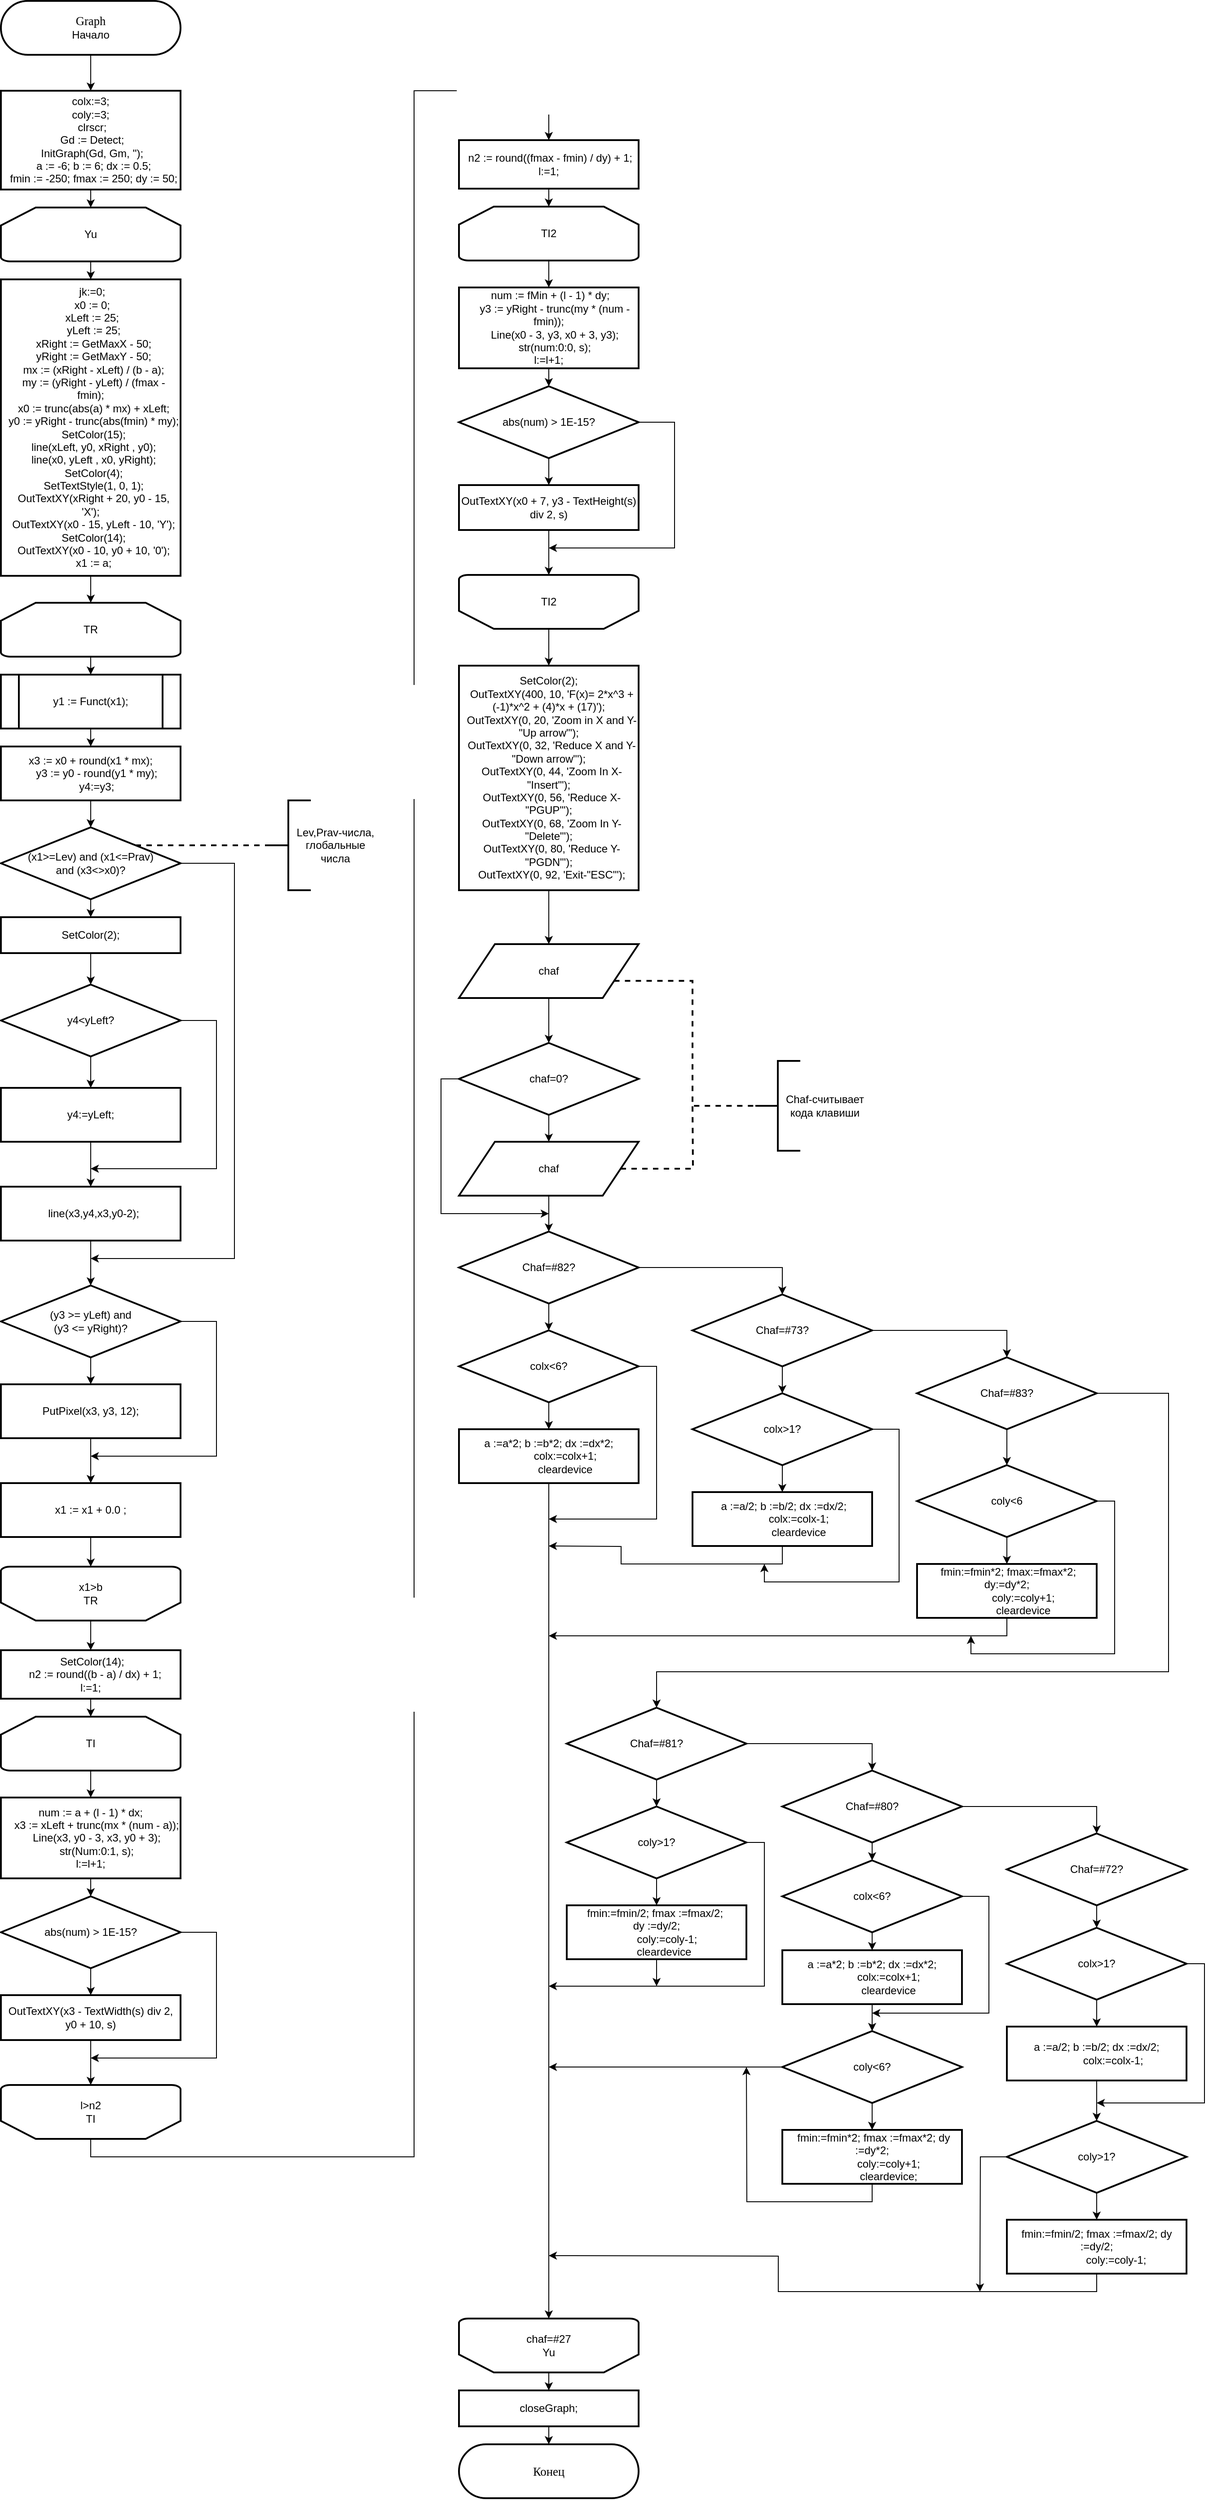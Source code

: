 <mxfile version="12.4.1" type="device" pages="1"><diagram id="EH9i8EdbCdSsz6OR3G8Q" name="Страница 1"><mxGraphModel dx="1422" dy="779" grid="1" gridSize="10" guides="1" tooltips="1" connect="1" arrows="1" fold="1" page="1" pageScale="1" pageWidth="827" pageHeight="1169" math="0" shadow="0"><root><mxCell id="0"/><mxCell id="1" parent="0"/><mxCell id="KAHC55UFrsvAFIjeRWlE-3" style="edgeStyle=orthogonalEdgeStyle;rounded=0;orthogonalLoop=1;jettySize=auto;html=1;exitX=0.5;exitY=1;exitDx=0;exitDy=0;" edge="1" parent="1" source="KAHC55UFrsvAFIjeRWlE-1" target="KAHC55UFrsvAFIjeRWlE-2"><mxGeometry relative="1" as="geometry"/></mxCell><mxCell id="KAHC55UFrsvAFIjeRWlE-1" value="&lt;span lang=&quot;EN-US&quot; style=&quot;font-size: 10pt ; line-height: 107% ; font-family: &amp;#34;times new roman&amp;#34; , serif&quot;&gt;Graph&lt;br&gt;&lt;/span&gt;Начало" style="rounded=1;whiteSpace=wrap;html=1;arcSize=50;strokeWidth=2;" vertex="1" parent="1"><mxGeometry x="300" y="10" width="200" height="60" as="geometry"/></mxCell><mxCell id="KAHC55UFrsvAFIjeRWlE-10" style="edgeStyle=orthogonalEdgeStyle;rounded=0;orthogonalLoop=1;jettySize=auto;html=1;exitX=0.5;exitY=1;exitDx=0;exitDy=0;entryX=0.5;entryY=0;entryDx=0;entryDy=0;entryPerimeter=0;" edge="1" parent="1" source="KAHC55UFrsvAFIjeRWlE-2" target="KAHC55UFrsvAFIjeRWlE-4"><mxGeometry relative="1" as="geometry"/></mxCell><mxCell id="KAHC55UFrsvAFIjeRWlE-2" value="&lt;div&gt;colx:=3;&lt;/div&gt;&lt;div&gt;coly:=3;&lt;/div&gt;&lt;div&gt;&amp;nbsp;clrscr;&lt;/div&gt;&lt;div&gt;&amp;nbsp;Gd := Detect;&lt;/div&gt;&lt;div&gt;&amp;nbsp;InitGraph(Gd, Gm, '');&lt;/div&gt;&lt;div&gt;&amp;nbsp; a := -6; b := 6; dx := 0.5;&lt;/div&gt;&lt;div&gt;&amp;nbsp; fmin := -250; fmax := 250; dy := 50;&lt;/div&gt;" style="rounded=0;whiteSpace=wrap;html=1;strokeWidth=2;" vertex="1" parent="1"><mxGeometry x="300" y="110" width="200" height="110" as="geometry"/></mxCell><mxCell id="KAHC55UFrsvAFIjeRWlE-12" style="edgeStyle=orthogonalEdgeStyle;rounded=0;orthogonalLoop=1;jettySize=auto;html=1;exitX=0.5;exitY=1;exitDx=0;exitDy=0;exitPerimeter=0;entryX=0.5;entryY=0;entryDx=0;entryDy=0;" edge="1" parent="1" source="KAHC55UFrsvAFIjeRWlE-4" target="KAHC55UFrsvAFIjeRWlE-11"><mxGeometry relative="1" as="geometry"/></mxCell><mxCell id="KAHC55UFrsvAFIjeRWlE-4" value="Yu" style="strokeWidth=2;html=1;shape=mxgraph.flowchart.loop_limit;whiteSpace=wrap;" vertex="1" parent="1"><mxGeometry x="300" y="240" width="200" height="60" as="geometry"/></mxCell><mxCell id="KAHC55UFrsvAFIjeRWlE-14" style="edgeStyle=orthogonalEdgeStyle;rounded=0;orthogonalLoop=1;jettySize=auto;html=1;exitX=0.5;exitY=1;exitDx=0;exitDy=0;" edge="1" parent="1" source="KAHC55UFrsvAFIjeRWlE-11" target="KAHC55UFrsvAFIjeRWlE-13"><mxGeometry relative="1" as="geometry"/></mxCell><mxCell id="KAHC55UFrsvAFIjeRWlE-11" value="&lt;div&gt;&amp;nbsp;jk:=0;&lt;/div&gt;&lt;div&gt;&amp;nbsp;x0 := 0;&lt;/div&gt;&lt;div&gt;&amp;nbsp;xLeft := 25;&lt;/div&gt;&lt;div&gt;&amp;nbsp; yLeft := 25;&lt;/div&gt;&lt;div&gt;&amp;nbsp; xRight := GetMaxX - 50;&lt;/div&gt;&lt;div&gt;&amp;nbsp; yRight := GetMaxY - 50;&lt;/div&gt;&lt;div&gt;&amp;nbsp; mx := (xRight - xLeft) / (b - a);&lt;/div&gt;&lt;div&gt;&amp;nbsp; my := (yRight - yLeft) / (fmax - fmin);&lt;/div&gt;&lt;div&gt;&amp;nbsp; x0 := trunc(abs(a) * mx) + xLeft;&lt;/div&gt;&lt;div&gt;&amp;nbsp; y0 := yRight - trunc(abs(fmin) * my);&lt;/div&gt;&lt;div&gt;&amp;nbsp; SetColor(15);&lt;/div&gt;&lt;div&gt;&amp;nbsp; line(xLeft, y0, xRight , y0);&lt;/div&gt;&lt;div&gt;&amp;nbsp; line(x0, yLeft , x0, yRight);&lt;/div&gt;&lt;div&gt;&amp;nbsp; SetColor(4);&lt;/div&gt;&lt;div&gt;&amp;nbsp; SetTextStyle(1, 0, 1);&lt;/div&gt;&lt;div&gt;&amp;nbsp; OutTextXY(xRight + 20, y0 - 15, 'X');&lt;/div&gt;&lt;div&gt;&amp;nbsp; OutTextXY(x0 - 15, yLeft - 10, 'Y');&lt;/div&gt;&lt;div&gt;&amp;nbsp; SetColor(14);&lt;/div&gt;&lt;div&gt;&amp;nbsp; OutTextXY(x0 - 10, y0 + 10, '0');&lt;/div&gt;&lt;div&gt;&amp;nbsp; x1 := a;&lt;/div&gt;" style="rounded=0;whiteSpace=wrap;html=1;strokeWidth=2;" vertex="1" parent="1"><mxGeometry x="300" y="320" width="200" height="330" as="geometry"/></mxCell><mxCell id="KAHC55UFrsvAFIjeRWlE-16" style="edgeStyle=orthogonalEdgeStyle;rounded=0;orthogonalLoop=1;jettySize=auto;html=1;exitX=0.5;exitY=1;exitDx=0;exitDy=0;exitPerimeter=0;entryX=0.5;entryY=0;entryDx=0;entryDy=0;" edge="1" parent="1" source="KAHC55UFrsvAFIjeRWlE-13" target="KAHC55UFrsvAFIjeRWlE-15"><mxGeometry relative="1" as="geometry"/></mxCell><mxCell id="KAHC55UFrsvAFIjeRWlE-13" value="TR" style="strokeWidth=2;html=1;shape=mxgraph.flowchart.loop_limit;whiteSpace=wrap;" vertex="1" parent="1"><mxGeometry x="300" y="680" width="200" height="60" as="geometry"/></mxCell><mxCell id="KAHC55UFrsvAFIjeRWlE-18" style="edgeStyle=orthogonalEdgeStyle;rounded=0;orthogonalLoop=1;jettySize=auto;html=1;exitX=0.5;exitY=1;exitDx=0;exitDy=0;entryX=0.5;entryY=0;entryDx=0;entryDy=0;" edge="1" parent="1" source="KAHC55UFrsvAFIjeRWlE-15" target="KAHC55UFrsvAFIjeRWlE-17"><mxGeometry relative="1" as="geometry"/></mxCell><mxCell id="KAHC55UFrsvAFIjeRWlE-15" value="y1 := Funct(x1);" style="shape=process;whiteSpace=wrap;html=1;backgroundOutline=1;strokeWidth=2;" vertex="1" parent="1"><mxGeometry x="300" y="760" width="200" height="60" as="geometry"/></mxCell><mxCell id="KAHC55UFrsvAFIjeRWlE-38" style="edgeStyle=orthogonalEdgeStyle;rounded=0;orthogonalLoop=1;jettySize=auto;html=1;exitX=0.5;exitY=1;exitDx=0;exitDy=0;" edge="1" parent="1" source="KAHC55UFrsvAFIjeRWlE-17" target="KAHC55UFrsvAFIjeRWlE-20"><mxGeometry relative="1" as="geometry"/></mxCell><mxCell id="KAHC55UFrsvAFIjeRWlE-17" value="&lt;div&gt;x3 := x0 + round(x1 * mx);&lt;/div&gt;&lt;div&gt;&amp;nbsp; &amp;nbsp; y3 := y0 - round(y1 * my);&lt;/div&gt;&lt;div&gt;&amp;nbsp; &amp;nbsp; y4:=y3;&lt;/div&gt;" style="rounded=0;whiteSpace=wrap;html=1;strokeWidth=2;" vertex="1" parent="1"><mxGeometry x="300" y="840" width="200" height="60" as="geometry"/></mxCell><mxCell id="KAHC55UFrsvAFIjeRWlE-32" style="edgeStyle=orthogonalEdgeStyle;rounded=0;orthogonalLoop=1;jettySize=auto;html=1;exitX=0.5;exitY=1;exitDx=0;exitDy=0;" edge="1" parent="1" source="KAHC55UFrsvAFIjeRWlE-20" target="KAHC55UFrsvAFIjeRWlE-30"><mxGeometry relative="1" as="geometry"/></mxCell><mxCell id="KAHC55UFrsvAFIjeRWlE-45" style="edgeStyle=orthogonalEdgeStyle;rounded=0;orthogonalLoop=1;jettySize=auto;html=1;exitX=1;exitY=0.5;exitDx=0;exitDy=0;" edge="1" parent="1" source="KAHC55UFrsvAFIjeRWlE-20"><mxGeometry relative="1" as="geometry"><mxPoint x="400" y="1410" as="targetPoint"/><Array as="points"><mxPoint x="560" y="970"/><mxPoint x="560" y="1410"/></Array></mxGeometry></mxCell><mxCell id="KAHC55UFrsvAFIjeRWlE-60" style="edgeStyle=orthogonalEdgeStyle;rounded=0;orthogonalLoop=1;jettySize=auto;html=1;exitX=1;exitY=0;exitDx=0;exitDy=0;entryX=0;entryY=0.5;entryDx=0;entryDy=0;entryPerimeter=0;dashed=1;strokeWidth=2;endArrow=none;endFill=0;" edge="1" parent="1" source="KAHC55UFrsvAFIjeRWlE-20" target="KAHC55UFrsvAFIjeRWlE-59"><mxGeometry relative="1" as="geometry"/></mxCell><mxCell id="KAHC55UFrsvAFIjeRWlE-20" value="(x1&amp;gt;=Lev) and (x1&amp;lt;=Prav) &lt;br&gt;and (x3&amp;lt;&amp;gt;x0)?" style="rhombus;whiteSpace=wrap;html=1;strokeWidth=2;" vertex="1" parent="1"><mxGeometry x="300" y="930" width="200" height="80" as="geometry"/></mxCell><mxCell id="KAHC55UFrsvAFIjeRWlE-34" style="edgeStyle=orthogonalEdgeStyle;rounded=0;orthogonalLoop=1;jettySize=auto;html=1;exitX=0.5;exitY=1;exitDx=0;exitDy=0;entryX=0.5;entryY=0;entryDx=0;entryDy=0;" edge="1" parent="1" source="KAHC55UFrsvAFIjeRWlE-21" target="KAHC55UFrsvAFIjeRWlE-31"><mxGeometry relative="1" as="geometry"/></mxCell><mxCell id="KAHC55UFrsvAFIjeRWlE-37" style="edgeStyle=orthogonalEdgeStyle;rounded=0;orthogonalLoop=1;jettySize=auto;html=1;exitX=1;exitY=0.5;exitDx=0;exitDy=0;" edge="1" parent="1" source="KAHC55UFrsvAFIjeRWlE-21"><mxGeometry relative="1" as="geometry"><mxPoint x="400" y="1310" as="targetPoint"/><Array as="points"><mxPoint x="540" y="1145"/><mxPoint x="540" y="1310"/></Array></mxGeometry></mxCell><mxCell id="KAHC55UFrsvAFIjeRWlE-21" value="y4&amp;lt;yLeft?" style="rhombus;whiteSpace=wrap;html=1;strokeWidth=2;" vertex="1" parent="1"><mxGeometry x="300" y="1105" width="200" height="80" as="geometry"/></mxCell><mxCell id="KAHC55UFrsvAFIjeRWlE-65" style="edgeStyle=orthogonalEdgeStyle;rounded=0;orthogonalLoop=1;jettySize=auto;html=1;exitX=0.5;exitY=1;exitDx=0;exitDy=0;entryX=0.5;entryY=0;entryDx=0;entryDy=0;endArrow=classic;endFill=1;strokeWidth=1;" edge="1" parent="1" source="KAHC55UFrsvAFIjeRWlE-22" target="KAHC55UFrsvAFIjeRWlE-64"><mxGeometry relative="1" as="geometry"/></mxCell><mxCell id="KAHC55UFrsvAFIjeRWlE-67" style="edgeStyle=orthogonalEdgeStyle;rounded=0;orthogonalLoop=1;jettySize=auto;html=1;exitX=1;exitY=0.5;exitDx=0;exitDy=0;endArrow=classic;endFill=1;strokeWidth=1;" edge="1" parent="1" source="KAHC55UFrsvAFIjeRWlE-22"><mxGeometry relative="1" as="geometry"><mxPoint x="400" y="2300" as="targetPoint"/><Array as="points"><mxPoint x="540" y="2160"/><mxPoint x="540" y="2300"/><mxPoint x="400" y="2300"/></Array></mxGeometry></mxCell><mxCell id="KAHC55UFrsvAFIjeRWlE-22" value="abs(num) &amp;gt; 1E-15?" style="rhombus;whiteSpace=wrap;html=1;strokeWidth=2;" vertex="1" parent="1"><mxGeometry x="300" y="2120" width="200" height="80" as="geometry"/></mxCell><mxCell id="KAHC55UFrsvAFIjeRWlE-87" style="edgeStyle=orthogonalEdgeStyle;rounded=0;orthogonalLoop=1;jettySize=auto;html=1;exitX=0.5;exitY=1;exitDx=0;exitDy=0;entryX=0.5;entryY=0;entryDx=0;entryDy=0;endArrow=classic;endFill=1;strokeWidth=1;" edge="1" parent="1" source="KAHC55UFrsvAFIjeRWlE-23" target="KAHC55UFrsvAFIjeRWlE-86"><mxGeometry relative="1" as="geometry"/></mxCell><mxCell id="KAHC55UFrsvAFIjeRWlE-97" style="edgeStyle=orthogonalEdgeStyle;rounded=0;orthogonalLoop=1;jettySize=auto;html=1;exitX=0;exitY=0.5;exitDx=0;exitDy=0;endArrow=classic;endFill=1;strokeWidth=1;" edge="1" parent="1" source="KAHC55UFrsvAFIjeRWlE-23"><mxGeometry relative="1" as="geometry"><mxPoint x="910" y="1360" as="targetPoint"/><Array as="points"><mxPoint x="790" y="1210"/><mxPoint x="790" y="1360"/></Array></mxGeometry></mxCell><mxCell id="KAHC55UFrsvAFIjeRWlE-23" value="chaf=0?" style="rhombus;whiteSpace=wrap;html=1;strokeWidth=2;" vertex="1" parent="1"><mxGeometry x="810" y="1170" width="200" height="80" as="geometry"/></mxCell><mxCell id="KAHC55UFrsvAFIjeRWlE-35" style="edgeStyle=orthogonalEdgeStyle;rounded=0;orthogonalLoop=1;jettySize=auto;html=1;exitX=0.5;exitY=1;exitDx=0;exitDy=0;entryX=0.5;entryY=0;entryDx=0;entryDy=0;" edge="1" parent="1" source="KAHC55UFrsvAFIjeRWlE-30" target="KAHC55UFrsvAFIjeRWlE-21"><mxGeometry relative="1" as="geometry"/></mxCell><mxCell id="KAHC55UFrsvAFIjeRWlE-30" value="SetColor(2);" style="rounded=0;whiteSpace=wrap;html=1;strokeWidth=2;" vertex="1" parent="1"><mxGeometry x="300" y="1030" width="200" height="40" as="geometry"/></mxCell><mxCell id="KAHC55UFrsvAFIjeRWlE-36" style="edgeStyle=orthogonalEdgeStyle;rounded=0;orthogonalLoop=1;jettySize=auto;html=1;exitX=0.5;exitY=1;exitDx=0;exitDy=0;entryX=0.5;entryY=0;entryDx=0;entryDy=0;" edge="1" parent="1" source="KAHC55UFrsvAFIjeRWlE-31" target="KAHC55UFrsvAFIjeRWlE-33"><mxGeometry relative="1" as="geometry"/></mxCell><mxCell id="KAHC55UFrsvAFIjeRWlE-31" value="y4:=yLeft;" style="rounded=0;whiteSpace=wrap;html=1;strokeWidth=2;" vertex="1" parent="1"><mxGeometry x="300" y="1220" width="200" height="60" as="geometry"/></mxCell><mxCell id="KAHC55UFrsvAFIjeRWlE-44" style="edgeStyle=orthogonalEdgeStyle;rounded=0;orthogonalLoop=1;jettySize=auto;html=1;exitX=0.5;exitY=1;exitDx=0;exitDy=0;entryX=0.5;entryY=0;entryDx=0;entryDy=0;" edge="1" parent="1" source="KAHC55UFrsvAFIjeRWlE-33" target="KAHC55UFrsvAFIjeRWlE-41"><mxGeometry relative="1" as="geometry"/></mxCell><mxCell id="KAHC55UFrsvAFIjeRWlE-33" value="&amp;nbsp; line(x3,y4,x3,y0-2);" style="rounded=0;whiteSpace=wrap;html=1;strokeWidth=2;" vertex="1" parent="1"><mxGeometry x="300" y="1330" width="200" height="60" as="geometry"/></mxCell><mxCell id="KAHC55UFrsvAFIjeRWlE-39" style="edgeStyle=orthogonalEdgeStyle;rounded=0;orthogonalLoop=1;jettySize=auto;html=1;exitX=0.5;exitY=1;exitDx=0;exitDy=0;entryX=0.5;entryY=0;entryDx=0;entryDy=0;" edge="1" parent="1" source="KAHC55UFrsvAFIjeRWlE-41" target="KAHC55UFrsvAFIjeRWlE-43"><mxGeometry relative="1" as="geometry"/></mxCell><mxCell id="KAHC55UFrsvAFIjeRWlE-40" style="edgeStyle=orthogonalEdgeStyle;rounded=0;orthogonalLoop=1;jettySize=auto;html=1;exitX=1;exitY=0.5;exitDx=0;exitDy=0;" edge="1" parent="1" source="KAHC55UFrsvAFIjeRWlE-41"><mxGeometry relative="1" as="geometry"><mxPoint x="400" y="1630" as="targetPoint"/><Array as="points"><mxPoint x="540" y="1480"/><mxPoint x="540" y="1630"/></Array></mxGeometry></mxCell><mxCell id="KAHC55UFrsvAFIjeRWlE-41" value="(y3 &amp;gt;= yLeft) and &lt;br&gt;(y3 &amp;lt;= yRight)?" style="rhombus;whiteSpace=wrap;html=1;strokeWidth=2;" vertex="1" parent="1"><mxGeometry x="300" y="1440" width="200" height="80" as="geometry"/></mxCell><mxCell id="KAHC55UFrsvAFIjeRWlE-48" style="edgeStyle=orthogonalEdgeStyle;rounded=0;orthogonalLoop=1;jettySize=auto;html=1;exitX=0.5;exitY=1;exitDx=0;exitDy=0;entryX=0.5;entryY=0;entryDx=0;entryDy=0;" edge="1" parent="1" source="KAHC55UFrsvAFIjeRWlE-43" target="KAHC55UFrsvAFIjeRWlE-47"><mxGeometry relative="1" as="geometry"/></mxCell><mxCell id="KAHC55UFrsvAFIjeRWlE-43" value="PutPixel(x3, y3, 12);" style="rounded=0;whiteSpace=wrap;html=1;strokeWidth=2;" vertex="1" parent="1"><mxGeometry x="300" y="1550" width="200" height="60" as="geometry"/></mxCell><mxCell id="KAHC55UFrsvAFIjeRWlE-51" style="edgeStyle=orthogonalEdgeStyle;rounded=0;orthogonalLoop=1;jettySize=auto;html=1;exitX=0.5;exitY=1;exitDx=0;exitDy=0;" edge="1" parent="1" source="KAHC55UFrsvAFIjeRWlE-47" target="KAHC55UFrsvAFIjeRWlE-50"><mxGeometry relative="1" as="geometry"/></mxCell><mxCell id="KAHC55UFrsvAFIjeRWlE-47" value="x1 := x1 + 0.0 ;" style="rounded=0;whiteSpace=wrap;html=1;strokeWidth=2;" vertex="1" parent="1"><mxGeometry x="300" y="1660" width="200" height="60" as="geometry"/></mxCell><mxCell id="KAHC55UFrsvAFIjeRWlE-53" style="edgeStyle=orthogonalEdgeStyle;rounded=0;orthogonalLoop=1;jettySize=auto;html=1;exitX=0.5;exitY=0;exitDx=0;exitDy=0;exitPerimeter=0;" edge="1" parent="1" source="KAHC55UFrsvAFIjeRWlE-50" target="KAHC55UFrsvAFIjeRWlE-52"><mxGeometry relative="1" as="geometry"/></mxCell><mxCell id="KAHC55UFrsvAFIjeRWlE-50" value="x1&amp;gt;b&lt;br&gt;TR" style="strokeWidth=2;html=1;shape=mxgraph.flowchart.loop_limit;whiteSpace=wrap;direction=west;" vertex="1" parent="1"><mxGeometry x="300" y="1753" width="200" height="60" as="geometry"/></mxCell><mxCell id="KAHC55UFrsvAFIjeRWlE-56" style="edgeStyle=orthogonalEdgeStyle;rounded=0;orthogonalLoop=1;jettySize=auto;html=1;exitX=0.5;exitY=1;exitDx=0;exitDy=0;entryX=0.5;entryY=0;entryDx=0;entryDy=0;entryPerimeter=0;" edge="1" parent="1" source="KAHC55UFrsvAFIjeRWlE-52" target="KAHC55UFrsvAFIjeRWlE-54"><mxGeometry relative="1" as="geometry"/></mxCell><mxCell id="KAHC55UFrsvAFIjeRWlE-52" value="&lt;div&gt;&amp;nbsp;SetColor(14);&lt;/div&gt;&lt;div&gt;&amp;nbsp; &amp;nbsp;n2 := round((b - a) / dx) + 1;&lt;/div&gt;&lt;div&gt;l:=1;&lt;/div&gt;" style="rounded=0;whiteSpace=wrap;html=1;strokeWidth=2;" vertex="1" parent="1"><mxGeometry x="300" y="1846" width="200" height="54" as="geometry"/></mxCell><mxCell id="KAHC55UFrsvAFIjeRWlE-62" style="edgeStyle=orthogonalEdgeStyle;rounded=0;orthogonalLoop=1;jettySize=auto;html=1;exitX=0.5;exitY=1;exitDx=0;exitDy=0;exitPerimeter=0;endArrow=classic;endFill=1;strokeWidth=1;" edge="1" parent="1" source="KAHC55UFrsvAFIjeRWlE-54" target="KAHC55UFrsvAFIjeRWlE-57"><mxGeometry relative="1" as="geometry"/></mxCell><mxCell id="KAHC55UFrsvAFIjeRWlE-54" value="TI" style="strokeWidth=2;html=1;shape=mxgraph.flowchart.loop_limit;whiteSpace=wrap;" vertex="1" parent="1"><mxGeometry x="300" y="1920" width="200" height="60" as="geometry"/></mxCell><mxCell id="KAHC55UFrsvAFIjeRWlE-80" style="edgeStyle=orthogonalEdgeStyle;rounded=0;orthogonalLoop=1;jettySize=auto;html=1;exitX=0.5;exitY=0;exitDx=0;exitDy=0;exitPerimeter=0;endArrow=classic;endFill=1;strokeWidth=1;entryX=0.5;entryY=0;entryDx=0;entryDy=0;" edge="1" parent="1" source="KAHC55UFrsvAFIjeRWlE-55" target="KAHC55UFrsvAFIjeRWlE-72"><mxGeometry relative="1" as="geometry"><mxPoint x="770" y="1060" as="targetPoint"/><Array as="points"><mxPoint x="400" y="2410"/><mxPoint x="760" y="2410"/><mxPoint x="760" y="110"/><mxPoint x="910" y="110"/></Array></mxGeometry></mxCell><mxCell id="KAHC55UFrsvAFIjeRWlE-55" value="l&amp;gt;n2&lt;br&gt;TI" style="strokeWidth=2;html=1;shape=mxgraph.flowchart.loop_limit;whiteSpace=wrap;direction=west;" vertex="1" parent="1"><mxGeometry x="300" y="2330" width="200" height="60" as="geometry"/></mxCell><mxCell id="KAHC55UFrsvAFIjeRWlE-63" style="edgeStyle=orthogonalEdgeStyle;rounded=0;orthogonalLoop=1;jettySize=auto;html=1;exitX=0.5;exitY=1;exitDx=0;exitDy=0;entryX=0.5;entryY=0;entryDx=0;entryDy=0;endArrow=classic;endFill=1;strokeWidth=1;" edge="1" parent="1" source="KAHC55UFrsvAFIjeRWlE-57" target="KAHC55UFrsvAFIjeRWlE-22"><mxGeometry relative="1" as="geometry"/></mxCell><mxCell id="KAHC55UFrsvAFIjeRWlE-57" value="&lt;div&gt;num := a + (l - 1) * dx;&lt;/div&gt;&lt;div&gt;&amp;nbsp; &amp;nbsp; x3 := xLeft + trunc(mx * (num - a));&lt;/div&gt;&lt;div&gt;&amp;nbsp; &amp;nbsp; Line(x3, y0 - 3, x3, y0 + 3);&lt;/div&gt;&lt;div&gt;&amp;nbsp; &amp;nbsp; str(Num:0:1, s);&lt;/div&gt;&lt;div&gt;l:=l+1;&lt;/div&gt;" style="rounded=0;whiteSpace=wrap;html=1;strokeWidth=2;" vertex="1" parent="1"><mxGeometry x="300" y="2010" width="200" height="90" as="geometry"/></mxCell><mxCell id="KAHC55UFrsvAFIjeRWlE-59" value="" style="strokeWidth=2;html=1;shape=mxgraph.flowchart.annotation_2;align=left;labelPosition=right;pointerEvents=1;" vertex="1" parent="1"><mxGeometry x="595" y="900" width="50" height="100" as="geometry"/></mxCell><mxCell id="KAHC55UFrsvAFIjeRWlE-61" value="Lev,Prav-числа,&lt;br&gt;глобальные числа" style="text;html=1;strokeColor=none;fillColor=none;align=center;verticalAlign=middle;whiteSpace=wrap;rounded=0;" vertex="1" parent="1"><mxGeometry x="625" y="910" width="95" height="80" as="geometry"/></mxCell><mxCell id="KAHC55UFrsvAFIjeRWlE-66" style="edgeStyle=orthogonalEdgeStyle;rounded=0;orthogonalLoop=1;jettySize=auto;html=1;exitX=0.5;exitY=1;exitDx=0;exitDy=0;entryX=0.5;entryY=1;entryDx=0;entryDy=0;entryPerimeter=0;endArrow=classic;endFill=1;strokeWidth=1;" edge="1" parent="1" source="KAHC55UFrsvAFIjeRWlE-64" target="KAHC55UFrsvAFIjeRWlE-55"><mxGeometry relative="1" as="geometry"/></mxCell><mxCell id="KAHC55UFrsvAFIjeRWlE-64" value="OutTextXY(x3 - TextWidth(s) div 2, y0 + 10, s)" style="rounded=0;whiteSpace=wrap;html=1;strokeWidth=2;" vertex="1" parent="1"><mxGeometry x="300" y="2230" width="200" height="50" as="geometry"/></mxCell><mxCell id="KAHC55UFrsvAFIjeRWlE-68" style="edgeStyle=orthogonalEdgeStyle;rounded=0;orthogonalLoop=1;jettySize=auto;html=1;exitX=0.5;exitY=1;exitDx=0;exitDy=0;entryX=0.5;entryY=0;entryDx=0;entryDy=0;endArrow=classic;endFill=1;strokeWidth=1;" edge="1" source="KAHC55UFrsvAFIjeRWlE-70" target="KAHC55UFrsvAFIjeRWlE-79" parent="1"><mxGeometry relative="1" as="geometry"/></mxCell><mxCell id="KAHC55UFrsvAFIjeRWlE-69" style="edgeStyle=orthogonalEdgeStyle;rounded=0;orthogonalLoop=1;jettySize=auto;html=1;exitX=1;exitY=0.5;exitDx=0;exitDy=0;endArrow=classic;endFill=1;strokeWidth=1;" edge="1" source="KAHC55UFrsvAFIjeRWlE-70" parent="1"><mxGeometry relative="1" as="geometry"><mxPoint x="910" y="619" as="targetPoint"/><Array as="points"><mxPoint x="1050" y="479"/><mxPoint x="1050" y="619"/><mxPoint x="910" y="619"/></Array></mxGeometry></mxCell><mxCell id="KAHC55UFrsvAFIjeRWlE-70" value="abs(num) &amp;gt; 1E-15?" style="rhombus;whiteSpace=wrap;html=1;strokeWidth=2;" vertex="1" parent="1"><mxGeometry x="810" y="439" width="200" height="80" as="geometry"/></mxCell><mxCell id="KAHC55UFrsvAFIjeRWlE-71" style="edgeStyle=orthogonalEdgeStyle;rounded=0;orthogonalLoop=1;jettySize=auto;html=1;exitX=0.5;exitY=1;exitDx=0;exitDy=0;entryX=0.5;entryY=0;entryDx=0;entryDy=0;entryPerimeter=0;" edge="1" source="KAHC55UFrsvAFIjeRWlE-72" target="KAHC55UFrsvAFIjeRWlE-74" parent="1"><mxGeometry relative="1" as="geometry"/></mxCell><mxCell id="KAHC55UFrsvAFIjeRWlE-72" value="&amp;nbsp;n2 := round((fmax - fmin) / dy) + 1;&lt;br&gt;l:=1;" style="rounded=0;whiteSpace=wrap;html=1;strokeWidth=2;" vertex="1" parent="1"><mxGeometry x="810" y="165" width="200" height="54" as="geometry"/></mxCell><mxCell id="KAHC55UFrsvAFIjeRWlE-73" style="edgeStyle=orthogonalEdgeStyle;rounded=0;orthogonalLoop=1;jettySize=auto;html=1;exitX=0.5;exitY=1;exitDx=0;exitDy=0;exitPerimeter=0;endArrow=classic;endFill=1;strokeWidth=1;" edge="1" source="KAHC55UFrsvAFIjeRWlE-74" target="KAHC55UFrsvAFIjeRWlE-77" parent="1"><mxGeometry relative="1" as="geometry"/></mxCell><mxCell id="KAHC55UFrsvAFIjeRWlE-74" value="TI2" style="strokeWidth=2;html=1;shape=mxgraph.flowchart.loop_limit;whiteSpace=wrap;" vertex="1" parent="1"><mxGeometry x="810" y="239" width="200" height="60" as="geometry"/></mxCell><mxCell id="KAHC55UFrsvAFIjeRWlE-82" style="edgeStyle=orthogonalEdgeStyle;rounded=0;orthogonalLoop=1;jettySize=auto;html=1;exitX=0.5;exitY=0;exitDx=0;exitDy=0;exitPerimeter=0;entryX=0.5;entryY=0;entryDx=0;entryDy=0;endArrow=classic;endFill=1;strokeWidth=1;" edge="1" parent="1" source="KAHC55UFrsvAFIjeRWlE-75" target="KAHC55UFrsvAFIjeRWlE-81"><mxGeometry relative="1" as="geometry"/></mxCell><mxCell id="KAHC55UFrsvAFIjeRWlE-75" value="TI2" style="strokeWidth=2;html=1;shape=mxgraph.flowchart.loop_limit;whiteSpace=wrap;direction=west;" vertex="1" parent="1"><mxGeometry x="810" y="649" width="200" height="60" as="geometry"/></mxCell><mxCell id="KAHC55UFrsvAFIjeRWlE-76" style="edgeStyle=orthogonalEdgeStyle;rounded=0;orthogonalLoop=1;jettySize=auto;html=1;exitX=0.5;exitY=1;exitDx=0;exitDy=0;entryX=0.5;entryY=0;entryDx=0;entryDy=0;endArrow=classic;endFill=1;strokeWidth=1;" edge="1" source="KAHC55UFrsvAFIjeRWlE-77" target="KAHC55UFrsvAFIjeRWlE-70" parent="1"><mxGeometry relative="1" as="geometry"/></mxCell><mxCell id="KAHC55UFrsvAFIjeRWlE-77" value="&lt;div&gt;&lt;div&gt;&amp;nbsp;num := fMin + (l - 1) * dy;&lt;/div&gt;&lt;div&gt;&amp;nbsp; &amp;nbsp; y3 := yRight - trunc(my * (num - fmin));&lt;/div&gt;&lt;div&gt;&amp;nbsp; &amp;nbsp; Line(x0 - 3, y3, x0 + 3, y3);&lt;/div&gt;&lt;div&gt;&amp;nbsp; &amp;nbsp; str(num:0:0, s);&lt;/div&gt;&lt;/div&gt;&lt;div&gt;l:=l+1;&lt;/div&gt;" style="rounded=0;whiteSpace=wrap;html=1;strokeWidth=2;" vertex="1" parent="1"><mxGeometry x="810" y="329" width="200" height="90" as="geometry"/></mxCell><mxCell id="KAHC55UFrsvAFIjeRWlE-78" style="edgeStyle=orthogonalEdgeStyle;rounded=0;orthogonalLoop=1;jettySize=auto;html=1;exitX=0.5;exitY=1;exitDx=0;exitDy=0;entryX=0.5;entryY=1;entryDx=0;entryDy=0;entryPerimeter=0;endArrow=classic;endFill=1;strokeWidth=1;" edge="1" source="KAHC55UFrsvAFIjeRWlE-79" target="KAHC55UFrsvAFIjeRWlE-75" parent="1"><mxGeometry relative="1" as="geometry"/></mxCell><mxCell id="KAHC55UFrsvAFIjeRWlE-79" value="OutTextXY(x0 + 7, y3 - TextHeight(s) div 2, s)" style="rounded=0;whiteSpace=wrap;html=1;strokeWidth=2;" vertex="1" parent="1"><mxGeometry x="810" y="549" width="200" height="50" as="geometry"/></mxCell><mxCell id="KAHC55UFrsvAFIjeRWlE-84" style="edgeStyle=orthogonalEdgeStyle;rounded=0;orthogonalLoop=1;jettySize=auto;html=1;exitX=0.5;exitY=1;exitDx=0;exitDy=0;endArrow=classic;endFill=1;strokeWidth=1;" edge="1" parent="1" source="KAHC55UFrsvAFIjeRWlE-81" target="KAHC55UFrsvAFIjeRWlE-83"><mxGeometry relative="1" as="geometry"/></mxCell><mxCell id="KAHC55UFrsvAFIjeRWlE-81" value="&lt;div&gt;SetColor(2);&lt;/div&gt;&lt;div&gt;&amp;nbsp; OutTextXY(400, 10, 'F(x)= 2*x^3 + (-1)*x^2 + (4)*x + (17)');&lt;/div&gt;&lt;div&gt;&amp;nbsp; OutTextXY(0, 20, 'Zoom in X and Y-&quot;Up arrow&quot;');&lt;/div&gt;&lt;div&gt;&amp;nbsp; OutTextXY(0, 32, 'Reduce X and Y-&quot;Down arrow&quot;');&lt;/div&gt;&lt;div&gt;&amp;nbsp; OutTextXY(0, 44, 'Zoom In X-&quot;Insert&quot;');&lt;/div&gt;&lt;div&gt;&amp;nbsp; OutTextXY(0, 56, 'Reduce X-&quot;PGUP&quot;');&lt;/div&gt;&lt;div&gt;&amp;nbsp; OutTextXY(0, 68, 'Zoom In Y-&quot;Delete&quot;');&lt;/div&gt;&lt;div&gt;&amp;nbsp; OutTextXY(0, 80, 'Reduce Y-&quot;PGDN&quot;');&lt;/div&gt;&lt;div&gt;&amp;nbsp; OutTextXY(0, 92, 'Exit-&quot;ESC&quot;');&lt;/div&gt;" style="rounded=0;whiteSpace=wrap;html=1;strokeWidth=2;" vertex="1" parent="1"><mxGeometry x="810" y="750" width="200" height="250" as="geometry"/></mxCell><mxCell id="KAHC55UFrsvAFIjeRWlE-85" style="edgeStyle=orthogonalEdgeStyle;rounded=0;orthogonalLoop=1;jettySize=auto;html=1;exitX=0.5;exitY=1;exitDx=0;exitDy=0;endArrow=classic;endFill=1;strokeWidth=1;" edge="1" parent="1" source="KAHC55UFrsvAFIjeRWlE-83" target="KAHC55UFrsvAFIjeRWlE-23"><mxGeometry relative="1" as="geometry"/></mxCell><mxCell id="KAHC55UFrsvAFIjeRWlE-83" value="chaf" style="shape=parallelogram;perimeter=parallelogramPerimeter;whiteSpace=wrap;html=1;strokeWidth=2;" vertex="1" parent="1"><mxGeometry x="810" y="1060" width="200" height="60" as="geometry"/></mxCell><mxCell id="KAHC55UFrsvAFIjeRWlE-96" style="edgeStyle=orthogonalEdgeStyle;rounded=0;orthogonalLoop=1;jettySize=auto;html=1;exitX=0.5;exitY=1;exitDx=0;exitDy=0;entryX=0.5;entryY=0;entryDx=0;entryDy=0;endArrow=classic;endFill=1;strokeWidth=1;" edge="1" parent="1" source="KAHC55UFrsvAFIjeRWlE-86" target="KAHC55UFrsvAFIjeRWlE-88"><mxGeometry relative="1" as="geometry"/></mxCell><mxCell id="KAHC55UFrsvAFIjeRWlE-158" style="edgeStyle=orthogonalEdgeStyle;rounded=0;orthogonalLoop=1;jettySize=auto;html=1;exitX=1;exitY=0.5;exitDx=0;exitDy=0;endArrow=none;endFill=0;strokeWidth=2;dashed=1;" edge="1" parent="1" source="KAHC55UFrsvAFIjeRWlE-86"><mxGeometry relative="1" as="geometry"><mxPoint x="1070" y="1240" as="targetPoint"/></mxGeometry></mxCell><mxCell id="KAHC55UFrsvAFIjeRWlE-86" value="chaf" style="shape=parallelogram;perimeter=parallelogramPerimeter;whiteSpace=wrap;html=1;strokeWidth=2;" vertex="1" parent="1"><mxGeometry x="810" y="1280" width="200" height="60" as="geometry"/></mxCell><mxCell id="KAHC55UFrsvAFIjeRWlE-98" style="edgeStyle=orthogonalEdgeStyle;rounded=0;orthogonalLoop=1;jettySize=auto;html=1;exitX=0.5;exitY=1;exitDx=0;exitDy=0;entryX=0.5;entryY=0;entryDx=0;entryDy=0;endArrow=classic;endFill=1;strokeWidth=1;" edge="1" parent="1" source="KAHC55UFrsvAFIjeRWlE-88" target="KAHC55UFrsvAFIjeRWlE-94"><mxGeometry relative="1" as="geometry"/></mxCell><mxCell id="KAHC55UFrsvAFIjeRWlE-101" style="edgeStyle=orthogonalEdgeStyle;rounded=0;orthogonalLoop=1;jettySize=auto;html=1;exitX=1;exitY=0.5;exitDx=0;exitDy=0;entryX=0.5;entryY=0;entryDx=0;entryDy=0;endArrow=classic;endFill=1;strokeWidth=1;" edge="1" parent="1" source="KAHC55UFrsvAFIjeRWlE-88" target="KAHC55UFrsvAFIjeRWlE-89"><mxGeometry relative="1" as="geometry"><Array as="points"><mxPoint x="1170" y="1420"/></Array></mxGeometry></mxCell><mxCell id="KAHC55UFrsvAFIjeRWlE-88" value="Chaf=#82?" style="rhombus;whiteSpace=wrap;html=1;strokeWidth=2;" vertex="1" parent="1"><mxGeometry x="810" y="1380" width="200" height="80" as="geometry"/></mxCell><mxCell id="KAHC55UFrsvAFIjeRWlE-105" style="edgeStyle=orthogonalEdgeStyle;rounded=0;orthogonalLoop=1;jettySize=auto;html=1;exitX=0.5;exitY=1;exitDx=0;exitDy=0;endArrow=classic;endFill=1;strokeWidth=1;" edge="1" parent="1" source="KAHC55UFrsvAFIjeRWlE-89" target="KAHC55UFrsvAFIjeRWlE-103"><mxGeometry relative="1" as="geometry"/></mxCell><mxCell id="KAHC55UFrsvAFIjeRWlE-106" style="edgeStyle=orthogonalEdgeStyle;rounded=0;orthogonalLoop=1;jettySize=auto;html=1;exitX=1;exitY=0.5;exitDx=0;exitDy=0;entryX=0.5;entryY=0;entryDx=0;entryDy=0;endArrow=classic;endFill=1;strokeWidth=1;" edge="1" parent="1" source="KAHC55UFrsvAFIjeRWlE-89" target="KAHC55UFrsvAFIjeRWlE-90"><mxGeometry relative="1" as="geometry"/></mxCell><mxCell id="KAHC55UFrsvAFIjeRWlE-89" value="Chaf=#73?" style="rhombus;whiteSpace=wrap;html=1;strokeWidth=2;" vertex="1" parent="1"><mxGeometry x="1070" y="1450" width="200" height="80" as="geometry"/></mxCell><mxCell id="KAHC55UFrsvAFIjeRWlE-114" style="edgeStyle=orthogonalEdgeStyle;rounded=0;orthogonalLoop=1;jettySize=auto;html=1;exitX=0.5;exitY=1;exitDx=0;exitDy=0;entryX=0.5;entryY=0;entryDx=0;entryDy=0;endArrow=classic;endFill=1;strokeWidth=1;" edge="1" parent="1" source="KAHC55UFrsvAFIjeRWlE-90" target="KAHC55UFrsvAFIjeRWlE-112"><mxGeometry relative="1" as="geometry"/></mxCell><mxCell id="KAHC55UFrsvAFIjeRWlE-117" style="edgeStyle=orthogonalEdgeStyle;rounded=0;orthogonalLoop=1;jettySize=auto;html=1;exitX=1;exitY=0.5;exitDx=0;exitDy=0;endArrow=classic;endFill=1;strokeWidth=1;entryX=0.5;entryY=0;entryDx=0;entryDy=0;" edge="1" parent="1" source="KAHC55UFrsvAFIjeRWlE-90" target="KAHC55UFrsvAFIjeRWlE-91"><mxGeometry relative="1" as="geometry"><mxPoint x="1050" y="1910" as="targetPoint"/><Array as="points"><mxPoint x="1600" y="1560"/><mxPoint x="1600" y="1870"/><mxPoint x="1030" y="1870"/></Array></mxGeometry></mxCell><mxCell id="KAHC55UFrsvAFIjeRWlE-90" value="Chaf=#83?" style="rhombus;whiteSpace=wrap;html=1;strokeWidth=2;" vertex="1" parent="1"><mxGeometry x="1320" y="1520" width="200" height="80" as="geometry"/></mxCell><mxCell id="KAHC55UFrsvAFIjeRWlE-121" style="edgeStyle=orthogonalEdgeStyle;rounded=0;orthogonalLoop=1;jettySize=auto;html=1;exitX=0.5;exitY=1;exitDx=0;exitDy=0;entryX=0.5;entryY=0;entryDx=0;entryDy=0;endArrow=classic;endFill=1;strokeWidth=1;" edge="1" parent="1" source="KAHC55UFrsvAFIjeRWlE-91" target="KAHC55UFrsvAFIjeRWlE-119"><mxGeometry relative="1" as="geometry"/></mxCell><mxCell id="KAHC55UFrsvAFIjeRWlE-122" style="edgeStyle=orthogonalEdgeStyle;rounded=0;orthogonalLoop=1;jettySize=auto;html=1;exitX=1;exitY=0.5;exitDx=0;exitDy=0;entryX=0.5;entryY=0;entryDx=0;entryDy=0;endArrow=classic;endFill=1;strokeWidth=1;" edge="1" parent="1" source="KAHC55UFrsvAFIjeRWlE-91" target="KAHC55UFrsvAFIjeRWlE-92"><mxGeometry relative="1" as="geometry"/></mxCell><mxCell id="KAHC55UFrsvAFIjeRWlE-91" value="Chaf=#81?" style="rhombus;whiteSpace=wrap;html=1;strokeWidth=2;" vertex="1" parent="1"><mxGeometry x="930" y="1910" width="200" height="80" as="geometry"/></mxCell><mxCell id="KAHC55UFrsvAFIjeRWlE-123" style="edgeStyle=orthogonalEdgeStyle;rounded=0;orthogonalLoop=1;jettySize=auto;html=1;exitX=1;exitY=0.5;exitDx=0;exitDy=0;entryX=0.5;entryY=0;entryDx=0;entryDy=0;endArrow=classic;endFill=1;strokeWidth=1;" edge="1" parent="1" source="KAHC55UFrsvAFIjeRWlE-92" target="KAHC55UFrsvAFIjeRWlE-93"><mxGeometry relative="1" as="geometry"/></mxCell><mxCell id="KAHC55UFrsvAFIjeRWlE-130" style="edgeStyle=orthogonalEdgeStyle;rounded=0;orthogonalLoop=1;jettySize=auto;html=1;exitX=0.5;exitY=1;exitDx=0;exitDy=0;entryX=0.5;entryY=0;entryDx=0;entryDy=0;endArrow=classic;endFill=1;strokeWidth=1;" edge="1" parent="1" source="KAHC55UFrsvAFIjeRWlE-92" target="KAHC55UFrsvAFIjeRWlE-125"><mxGeometry relative="1" as="geometry"/></mxCell><mxCell id="KAHC55UFrsvAFIjeRWlE-92" value="&lt;span style=&quot;white-space: normal&quot;&gt;Chaf=#80?&lt;/span&gt;" style="rhombus;whiteSpace=wrap;html=1;strokeWidth=2;" vertex="1" parent="1"><mxGeometry x="1170" y="1980" width="200" height="80" as="geometry"/></mxCell><mxCell id="KAHC55UFrsvAFIjeRWlE-144" style="edgeStyle=orthogonalEdgeStyle;rounded=0;orthogonalLoop=1;jettySize=auto;html=1;exitX=0.5;exitY=1;exitDx=0;exitDy=0;entryX=0.5;entryY=0;entryDx=0;entryDy=0;endArrow=classic;endFill=1;strokeWidth=1;" edge="1" parent="1" source="KAHC55UFrsvAFIjeRWlE-93" target="KAHC55UFrsvAFIjeRWlE-128"><mxGeometry relative="1" as="geometry"/></mxCell><mxCell id="KAHC55UFrsvAFIjeRWlE-93" value="&lt;span style=&quot;white-space: normal&quot;&gt;Chaf=#72?&lt;/span&gt;" style="rhombus;whiteSpace=wrap;html=1;strokeWidth=2;" vertex="1" parent="1"><mxGeometry x="1420" y="2050" width="200" height="80" as="geometry"/></mxCell><mxCell id="KAHC55UFrsvAFIjeRWlE-100" style="edgeStyle=orthogonalEdgeStyle;rounded=0;orthogonalLoop=1;jettySize=auto;html=1;exitX=0.5;exitY=1;exitDx=0;exitDy=0;entryX=0.5;entryY=0;entryDx=0;entryDy=0;endArrow=classic;endFill=1;strokeWidth=1;" edge="1" parent="1" source="KAHC55UFrsvAFIjeRWlE-94" target="KAHC55UFrsvAFIjeRWlE-99"><mxGeometry relative="1" as="geometry"/></mxCell><mxCell id="KAHC55UFrsvAFIjeRWlE-108" style="edgeStyle=orthogonalEdgeStyle;rounded=0;orthogonalLoop=1;jettySize=auto;html=1;exitX=1;exitY=0.5;exitDx=0;exitDy=0;endArrow=classic;endFill=1;strokeWidth=1;" edge="1" parent="1" source="KAHC55UFrsvAFIjeRWlE-94"><mxGeometry relative="1" as="geometry"><mxPoint x="910" y="1700" as="targetPoint"/><Array as="points"><mxPoint x="1030" y="1530"/><mxPoint x="1030" y="1700"/></Array></mxGeometry></mxCell><mxCell id="KAHC55UFrsvAFIjeRWlE-94" value="colx&amp;lt;6?" style="rhombus;whiteSpace=wrap;html=1;strokeWidth=2;" vertex="1" parent="1"><mxGeometry x="810" y="1490" width="200" height="80" as="geometry"/></mxCell><mxCell id="KAHC55UFrsvAFIjeRWlE-107" style="edgeStyle=orthogonalEdgeStyle;rounded=0;orthogonalLoop=1;jettySize=auto;html=1;exitX=0.5;exitY=1;exitDx=0;exitDy=0;endArrow=classic;endFill=1;strokeWidth=1;entryX=0.5;entryY=1;entryDx=0;entryDy=0;entryPerimeter=0;" edge="1" parent="1" source="KAHC55UFrsvAFIjeRWlE-99" target="KAHC55UFrsvAFIjeRWlE-151"><mxGeometry relative="1" as="geometry"><mxPoint x="910" y="2580" as="targetPoint"/><Array as="points"/></mxGeometry></mxCell><mxCell id="KAHC55UFrsvAFIjeRWlE-99" value="&lt;div&gt;a :=a*2; b :=b*2; dx :=dx*2;&lt;/div&gt;&lt;div&gt;&amp;nbsp; &amp;nbsp; &amp;nbsp; &amp;nbsp; &amp;nbsp; &amp;nbsp;colx:=colx+1;&lt;/div&gt;&lt;div&gt;&amp;nbsp; &amp;nbsp; &amp;nbsp; &amp;nbsp; &amp;nbsp; &amp;nbsp;cleardevice&lt;/div&gt;" style="rounded=0;whiteSpace=wrap;html=1;strokeWidth=2;" vertex="1" parent="1"><mxGeometry x="810" y="1600" width="200" height="60" as="geometry"/></mxCell><mxCell id="KAHC55UFrsvAFIjeRWlE-102" style="edgeStyle=orthogonalEdgeStyle;rounded=0;orthogonalLoop=1;jettySize=auto;html=1;exitX=0.5;exitY=1;exitDx=0;exitDy=0;entryX=0.5;entryY=0;entryDx=0;entryDy=0;endArrow=classic;endFill=1;strokeWidth=1;" edge="1" source="KAHC55UFrsvAFIjeRWlE-103" target="KAHC55UFrsvAFIjeRWlE-104" parent="1"><mxGeometry relative="1" as="geometry"/></mxCell><mxCell id="KAHC55UFrsvAFIjeRWlE-110" style="edgeStyle=orthogonalEdgeStyle;rounded=0;orthogonalLoop=1;jettySize=auto;html=1;exitX=1;exitY=0.5;exitDx=0;exitDy=0;endArrow=classic;endFill=1;strokeWidth=1;" edge="1" parent="1" source="KAHC55UFrsvAFIjeRWlE-103"><mxGeometry relative="1" as="geometry"><mxPoint x="1150" y="1750" as="targetPoint"/><Array as="points"><mxPoint x="1300" y="1600"/><mxPoint x="1300" y="1770"/><mxPoint x="1150" y="1770"/></Array></mxGeometry></mxCell><mxCell id="KAHC55UFrsvAFIjeRWlE-103" value="colx&amp;gt;1?" style="rhombus;whiteSpace=wrap;html=1;strokeWidth=2;" vertex="1" parent="1"><mxGeometry x="1070" y="1560" width="200" height="80" as="geometry"/></mxCell><mxCell id="KAHC55UFrsvAFIjeRWlE-109" style="edgeStyle=orthogonalEdgeStyle;rounded=0;orthogonalLoop=1;jettySize=auto;html=1;exitX=0.5;exitY=1;exitDx=0;exitDy=0;endArrow=classic;endFill=1;strokeWidth=1;" edge="1" parent="1" source="KAHC55UFrsvAFIjeRWlE-104"><mxGeometry relative="1" as="geometry"><mxPoint x="910" y="1730" as="targetPoint"/></mxGeometry></mxCell><mxCell id="KAHC55UFrsvAFIjeRWlE-104" value="&lt;div&gt;&amp;nbsp;a :=a/2; b :=b/2; dx :=dx/2;&lt;/div&gt;&lt;div&gt;&amp;nbsp; &amp;nbsp; &amp;nbsp; &amp;nbsp; &amp;nbsp; &amp;nbsp;colx:=colx-1;&lt;/div&gt;&lt;div&gt;&amp;nbsp; &amp;nbsp; &amp;nbsp; &amp;nbsp; &amp;nbsp; &amp;nbsp;cleardevice&lt;/div&gt;" style="rounded=0;whiteSpace=wrap;html=1;strokeWidth=2;" vertex="1" parent="1"><mxGeometry x="1070" y="1670" width="200" height="60" as="geometry"/></mxCell><mxCell id="KAHC55UFrsvAFIjeRWlE-111" style="edgeStyle=orthogonalEdgeStyle;rounded=0;orthogonalLoop=1;jettySize=auto;html=1;exitX=0.5;exitY=1;exitDx=0;exitDy=0;entryX=0.5;entryY=0;entryDx=0;entryDy=0;endArrow=classic;endFill=1;strokeWidth=1;" edge="1" source="KAHC55UFrsvAFIjeRWlE-112" target="KAHC55UFrsvAFIjeRWlE-113" parent="1"><mxGeometry relative="1" as="geometry"/></mxCell><mxCell id="KAHC55UFrsvAFIjeRWlE-116" style="edgeStyle=orthogonalEdgeStyle;rounded=0;orthogonalLoop=1;jettySize=auto;html=1;exitX=1;exitY=0.5;exitDx=0;exitDy=0;endArrow=classic;endFill=1;strokeWidth=1;" edge="1" parent="1" source="KAHC55UFrsvAFIjeRWlE-112"><mxGeometry relative="1" as="geometry"><mxPoint x="1380" y="1830" as="targetPoint"/><Array as="points"><mxPoint x="1540" y="1680"/><mxPoint x="1540" y="1850"/><mxPoint x="1380" y="1850"/></Array></mxGeometry></mxCell><mxCell id="KAHC55UFrsvAFIjeRWlE-112" value="coly&amp;lt;6" style="rhombus;whiteSpace=wrap;html=1;strokeWidth=2;" vertex="1" parent="1"><mxGeometry x="1320" y="1640" width="200" height="80" as="geometry"/></mxCell><mxCell id="KAHC55UFrsvAFIjeRWlE-115" style="edgeStyle=orthogonalEdgeStyle;rounded=0;orthogonalLoop=1;jettySize=auto;html=1;exitX=0.5;exitY=1;exitDx=0;exitDy=0;endArrow=classic;endFill=1;strokeWidth=1;" edge="1" parent="1" source="KAHC55UFrsvAFIjeRWlE-113"><mxGeometry relative="1" as="geometry"><mxPoint x="910" y="1830" as="targetPoint"/><Array as="points"><mxPoint x="1420" y="1830"/><mxPoint x="910" y="1830"/></Array></mxGeometry></mxCell><mxCell id="KAHC55UFrsvAFIjeRWlE-113" value="&lt;div&gt;&amp;nbsp;fmin:=fmin*2; fmax:=fmax*2; dy:=dy*2;&lt;/div&gt;&lt;div&gt;&amp;nbsp; &amp;nbsp; &amp;nbsp; &amp;nbsp; &amp;nbsp; &amp;nbsp;coly:=coly+1;&lt;/div&gt;&lt;div&gt;&amp;nbsp; &amp;nbsp; &amp;nbsp; &amp;nbsp; &amp;nbsp; &amp;nbsp;cleardevice&lt;/div&gt;" style="rounded=0;whiteSpace=wrap;html=1;strokeWidth=2;" vertex="1" parent="1"><mxGeometry x="1320" y="1750" width="200" height="60" as="geometry"/></mxCell><mxCell id="KAHC55UFrsvAFIjeRWlE-118" style="edgeStyle=orthogonalEdgeStyle;rounded=0;orthogonalLoop=1;jettySize=auto;html=1;exitX=0.5;exitY=1;exitDx=0;exitDy=0;entryX=0.5;entryY=0;entryDx=0;entryDy=0;endArrow=classic;endFill=1;strokeWidth=1;" edge="1" source="KAHC55UFrsvAFIjeRWlE-119" target="KAHC55UFrsvAFIjeRWlE-120" parent="1"><mxGeometry relative="1" as="geometry"/></mxCell><mxCell id="KAHC55UFrsvAFIjeRWlE-140" style="edgeStyle=orthogonalEdgeStyle;rounded=0;orthogonalLoop=1;jettySize=auto;html=1;exitX=1;exitY=0.5;exitDx=0;exitDy=0;endArrow=classic;endFill=1;strokeWidth=1;" edge="1" parent="1" source="KAHC55UFrsvAFIjeRWlE-119"><mxGeometry relative="1" as="geometry"><mxPoint x="910" y="2220" as="targetPoint"/><Array as="points"><mxPoint x="1150" y="2060"/><mxPoint x="1150" y="2220"/></Array></mxGeometry></mxCell><mxCell id="KAHC55UFrsvAFIjeRWlE-119" value="coly&amp;gt;1?" style="rhombus;whiteSpace=wrap;html=1;strokeWidth=2;" vertex="1" parent="1"><mxGeometry x="930" y="2020" width="200" height="80" as="geometry"/></mxCell><mxCell id="KAHC55UFrsvAFIjeRWlE-142" style="edgeStyle=orthogonalEdgeStyle;rounded=0;orthogonalLoop=1;jettySize=auto;html=1;exitX=0.5;exitY=1;exitDx=0;exitDy=0;endArrow=classic;endFill=1;strokeWidth=1;" edge="1" parent="1" source="KAHC55UFrsvAFIjeRWlE-120"><mxGeometry relative="1" as="geometry"><mxPoint x="1030" y="2220" as="targetPoint"/></mxGeometry></mxCell><mxCell id="KAHC55UFrsvAFIjeRWlE-120" value="&lt;div&gt;fmin:=fmin/2; fmax :=fmax/2;&amp;nbsp;&lt;/div&gt;&lt;div&gt;dy :=dy/2;&lt;/div&gt;&lt;div&gt;&amp;nbsp; &amp;nbsp; &amp;nbsp; &amp;nbsp;coly:=coly-1;&lt;/div&gt;&lt;div&gt;&amp;nbsp; &amp;nbsp; &amp;nbsp;cleardevice&lt;/div&gt;" style="rounded=0;whiteSpace=wrap;html=1;strokeWidth=2;" vertex="1" parent="1"><mxGeometry x="930" y="2130" width="200" height="60" as="geometry"/></mxCell><mxCell id="KAHC55UFrsvAFIjeRWlE-124" style="edgeStyle=orthogonalEdgeStyle;rounded=0;orthogonalLoop=1;jettySize=auto;html=1;exitX=0.5;exitY=1;exitDx=0;exitDy=0;entryX=0.5;entryY=0;entryDx=0;entryDy=0;endArrow=classic;endFill=1;strokeWidth=1;" edge="1" source="KAHC55UFrsvAFIjeRWlE-125" target="KAHC55UFrsvAFIjeRWlE-126" parent="1"><mxGeometry relative="1" as="geometry"/></mxCell><mxCell id="KAHC55UFrsvAFIjeRWlE-143" style="edgeStyle=orthogonalEdgeStyle;rounded=0;orthogonalLoop=1;jettySize=auto;html=1;exitX=1;exitY=0.5;exitDx=0;exitDy=0;endArrow=classic;endFill=1;strokeWidth=1;" edge="1" parent="1" source="KAHC55UFrsvAFIjeRWlE-125"><mxGeometry relative="1" as="geometry"><mxPoint x="1270" y="2250" as="targetPoint"/><Array as="points"><mxPoint x="1400" y="2120"/><mxPoint x="1400" y="2250"/></Array></mxGeometry></mxCell><mxCell id="KAHC55UFrsvAFIjeRWlE-125" value="colx&amp;lt;6?" style="rhombus;whiteSpace=wrap;html=1;strokeWidth=2;" vertex="1" parent="1"><mxGeometry x="1170" y="2080" width="200" height="80" as="geometry"/></mxCell><mxCell id="KAHC55UFrsvAFIjeRWlE-134" style="edgeStyle=orthogonalEdgeStyle;rounded=0;orthogonalLoop=1;jettySize=auto;html=1;exitX=0.5;exitY=1;exitDx=0;exitDy=0;endArrow=classic;endFill=1;strokeWidth=1;" edge="1" parent="1" source="KAHC55UFrsvAFIjeRWlE-126" target="KAHC55UFrsvAFIjeRWlE-132"><mxGeometry relative="1" as="geometry"/></mxCell><mxCell id="KAHC55UFrsvAFIjeRWlE-126" value="&lt;div&gt;a :=a*2; b :=b*2; dx :=dx*2;&lt;/div&gt;&lt;div&gt;&amp;nbsp; &amp;nbsp; &amp;nbsp; &amp;nbsp; &amp;nbsp; &amp;nbsp;colx:=colx+1;&lt;/div&gt;&lt;div&gt;&amp;nbsp; &amp;nbsp; &amp;nbsp; &amp;nbsp; &amp;nbsp; &amp;nbsp;cleardevice&lt;/div&gt;" style="rounded=0;whiteSpace=wrap;html=1;strokeWidth=2;" vertex="1" parent="1"><mxGeometry x="1170" y="2180" width="200" height="60" as="geometry"/></mxCell><mxCell id="KAHC55UFrsvAFIjeRWlE-127" style="edgeStyle=orthogonalEdgeStyle;rounded=0;orthogonalLoop=1;jettySize=auto;html=1;exitX=0.5;exitY=1;exitDx=0;exitDy=0;entryX=0.5;entryY=0;entryDx=0;entryDy=0;endArrow=classic;endFill=1;strokeWidth=1;" edge="1" source="KAHC55UFrsvAFIjeRWlE-128" target="KAHC55UFrsvAFIjeRWlE-129" parent="1"><mxGeometry relative="1" as="geometry"/></mxCell><mxCell id="KAHC55UFrsvAFIjeRWlE-145" style="edgeStyle=orthogonalEdgeStyle;rounded=0;orthogonalLoop=1;jettySize=auto;html=1;exitX=1;exitY=0.5;exitDx=0;exitDy=0;endArrow=classic;endFill=1;strokeWidth=1;" edge="1" parent="1" source="KAHC55UFrsvAFIjeRWlE-128"><mxGeometry relative="1" as="geometry"><mxPoint x="1520" y="2350" as="targetPoint"/><Array as="points"><mxPoint x="1640" y="2195"/><mxPoint x="1640" y="2350"/></Array></mxGeometry></mxCell><mxCell id="KAHC55UFrsvAFIjeRWlE-128" value="colx&amp;gt;1?" style="rhombus;whiteSpace=wrap;html=1;strokeWidth=2;" vertex="1" parent="1"><mxGeometry x="1420" y="2155" width="200" height="80" as="geometry"/></mxCell><mxCell id="KAHC55UFrsvAFIjeRWlE-138" style="edgeStyle=orthogonalEdgeStyle;rounded=0;orthogonalLoop=1;jettySize=auto;html=1;exitX=0.5;exitY=1;exitDx=0;exitDy=0;entryX=0.5;entryY=0;entryDx=0;entryDy=0;endArrow=classic;endFill=1;strokeWidth=1;" edge="1" parent="1" source="KAHC55UFrsvAFIjeRWlE-129" target="KAHC55UFrsvAFIjeRWlE-136"><mxGeometry relative="1" as="geometry"/></mxCell><mxCell id="KAHC55UFrsvAFIjeRWlE-129" value="&lt;div&gt;a :=a/2; b :=b/2; dx :=dx/2;&lt;/div&gt;&lt;div&gt;&amp;nbsp; &amp;nbsp; &amp;nbsp; &amp;nbsp; &amp;nbsp; &amp;nbsp;colx:=colx-1;&lt;/div&gt;" style="rounded=0;whiteSpace=wrap;html=1;strokeWidth=2;" vertex="1" parent="1"><mxGeometry x="1420" y="2265" width="200" height="60" as="geometry"/></mxCell><mxCell id="KAHC55UFrsvAFIjeRWlE-131" style="edgeStyle=orthogonalEdgeStyle;rounded=0;orthogonalLoop=1;jettySize=auto;html=1;exitX=0.5;exitY=1;exitDx=0;exitDy=0;entryX=0.5;entryY=0;entryDx=0;entryDy=0;endArrow=classic;endFill=1;strokeWidth=1;" edge="1" source="KAHC55UFrsvAFIjeRWlE-132" target="KAHC55UFrsvAFIjeRWlE-133" parent="1"><mxGeometry relative="1" as="geometry"/></mxCell><mxCell id="KAHC55UFrsvAFIjeRWlE-146" style="edgeStyle=orthogonalEdgeStyle;rounded=0;orthogonalLoop=1;jettySize=auto;html=1;exitX=0;exitY=0.5;exitDx=0;exitDy=0;endArrow=classic;endFill=1;strokeWidth=1;" edge="1" parent="1" source="KAHC55UFrsvAFIjeRWlE-132"><mxGeometry relative="1" as="geometry"><mxPoint x="910" y="2310" as="targetPoint"/></mxGeometry></mxCell><mxCell id="KAHC55UFrsvAFIjeRWlE-132" value="coly&amp;lt;6?" style="rhombus;whiteSpace=wrap;html=1;strokeWidth=2;" vertex="1" parent="1"><mxGeometry x="1170" y="2270" width="200" height="80" as="geometry"/></mxCell><mxCell id="KAHC55UFrsvAFIjeRWlE-147" style="edgeStyle=orthogonalEdgeStyle;rounded=0;orthogonalLoop=1;jettySize=auto;html=1;exitX=0.5;exitY=1;exitDx=0;exitDy=0;endArrow=classic;endFill=1;strokeWidth=1;" edge="1" parent="1" source="KAHC55UFrsvAFIjeRWlE-133"><mxGeometry relative="1" as="geometry"><mxPoint x="1130" y="2310" as="targetPoint"/></mxGeometry></mxCell><mxCell id="KAHC55UFrsvAFIjeRWlE-133" value="&lt;div&gt;&amp;nbsp;fmin:=fmin*2; fmax :=fmax*2; dy :=dy*2;&lt;/div&gt;&lt;div&gt;&amp;nbsp; &amp;nbsp; &amp;nbsp; &amp;nbsp; &amp;nbsp; &amp;nbsp;coly:=coly+1;&lt;/div&gt;&lt;div&gt;&amp;nbsp; &amp;nbsp; &amp;nbsp; &amp;nbsp; &amp;nbsp; &amp;nbsp;cleardevice;&lt;/div&gt;" style="rounded=0;whiteSpace=wrap;html=1;strokeWidth=2;" vertex="1" parent="1"><mxGeometry x="1170" y="2380" width="200" height="60" as="geometry"/></mxCell><mxCell id="KAHC55UFrsvAFIjeRWlE-135" style="edgeStyle=orthogonalEdgeStyle;rounded=0;orthogonalLoop=1;jettySize=auto;html=1;exitX=0.5;exitY=1;exitDx=0;exitDy=0;entryX=0.5;entryY=0;entryDx=0;entryDy=0;endArrow=classic;endFill=1;strokeWidth=1;" edge="1" source="KAHC55UFrsvAFIjeRWlE-136" target="KAHC55UFrsvAFIjeRWlE-137" parent="1"><mxGeometry relative="1" as="geometry"/></mxCell><mxCell id="KAHC55UFrsvAFIjeRWlE-149" style="edgeStyle=orthogonalEdgeStyle;rounded=0;orthogonalLoop=1;jettySize=auto;html=1;exitX=0;exitY=0.5;exitDx=0;exitDy=0;endArrow=classic;endFill=1;strokeWidth=1;" edge="1" parent="1" source="KAHC55UFrsvAFIjeRWlE-136"><mxGeometry relative="1" as="geometry"><mxPoint x="1390" y="2560" as="targetPoint"/></mxGeometry></mxCell><mxCell id="KAHC55UFrsvAFIjeRWlE-136" value="coly&amp;gt;1?" style="rhombus;whiteSpace=wrap;html=1;strokeWidth=2;" vertex="1" parent="1"><mxGeometry x="1420" y="2370" width="200" height="80" as="geometry"/></mxCell><mxCell id="KAHC55UFrsvAFIjeRWlE-148" style="edgeStyle=orthogonalEdgeStyle;rounded=0;orthogonalLoop=1;jettySize=auto;html=1;exitX=0.5;exitY=1;exitDx=0;exitDy=0;endArrow=classic;endFill=1;strokeWidth=1;" edge="1" parent="1" source="KAHC55UFrsvAFIjeRWlE-137"><mxGeometry relative="1" as="geometry"><mxPoint x="910" y="2520" as="targetPoint"/></mxGeometry></mxCell><mxCell id="KAHC55UFrsvAFIjeRWlE-137" value="&lt;div&gt;fmin:=fmin/2; fmax :=fmax/2; dy :=dy/2;&lt;/div&gt;&lt;div&gt;&amp;nbsp; &amp;nbsp; &amp;nbsp; &amp;nbsp; &amp;nbsp; &amp;nbsp; &amp;nbsp;coly:=coly-1;&lt;/div&gt;" style="rounded=0;whiteSpace=wrap;html=1;strokeWidth=2;" vertex="1" parent="1"><mxGeometry x="1420" y="2480" width="200" height="60" as="geometry"/></mxCell><mxCell id="KAHC55UFrsvAFIjeRWlE-150" style="edgeStyle=orthogonalEdgeStyle;rounded=0;orthogonalLoop=1;jettySize=auto;html=1;exitX=0.5;exitY=0;exitDx=0;exitDy=0;exitPerimeter=0;" edge="1" source="KAHC55UFrsvAFIjeRWlE-151" target="KAHC55UFrsvAFIjeRWlE-153" parent="1"><mxGeometry relative="1" as="geometry"/></mxCell><mxCell id="KAHC55UFrsvAFIjeRWlE-151" value="chaf=#27&lt;br&gt;Yu" style="strokeWidth=2;html=1;shape=mxgraph.flowchart.loop_limit;whiteSpace=wrap;direction=west;" vertex="1" parent="1"><mxGeometry x="810" y="2590" width="200" height="60" as="geometry"/></mxCell><mxCell id="KAHC55UFrsvAFIjeRWlE-152" style="edgeStyle=orthogonalEdgeStyle;rounded=0;orthogonalLoop=1;jettySize=auto;html=1;exitX=0.5;exitY=1;exitDx=0;exitDy=0;" edge="1" source="KAHC55UFrsvAFIjeRWlE-153" target="KAHC55UFrsvAFIjeRWlE-154" parent="1"><mxGeometry relative="1" as="geometry"/></mxCell><mxCell id="KAHC55UFrsvAFIjeRWlE-153" value="closeGraph;" style="rounded=0;whiteSpace=wrap;html=1;strokeWidth=2;" vertex="1" parent="1"><mxGeometry x="810" y="2670" width="200" height="40" as="geometry"/></mxCell><mxCell id="KAHC55UFrsvAFIjeRWlE-154" value="&lt;font face=&quot;times new roman, serif&quot;&gt;&lt;span style=&quot;font-size: 13.333px&quot;&gt;Конец&lt;/span&gt;&lt;/font&gt;" style="rounded=1;whiteSpace=wrap;html=1;arcSize=50;strokeWidth=2;" vertex="1" parent="1"><mxGeometry x="810" y="2730" width="200" height="60" as="geometry"/></mxCell><mxCell id="KAHC55UFrsvAFIjeRWlE-155" style="edgeStyle=orthogonalEdgeStyle;rounded=0;orthogonalLoop=1;jettySize=auto;html=1;exitX=1;exitY=0.75;exitDx=0;exitDy=0;entryX=0;entryY=0.5;entryDx=0;entryDy=0;entryPerimeter=0;dashed=1;strokeWidth=2;endArrow=none;endFill=0;" edge="1" target="KAHC55UFrsvAFIjeRWlE-156" parent="1" source="KAHC55UFrsvAFIjeRWlE-83"><mxGeometry relative="1" as="geometry"><mxPoint x="995" y="1240" as="sourcePoint"/><Array as="points"><mxPoint x="1070" y="1101"/><mxPoint x="1070" y="1240"/></Array></mxGeometry></mxCell><mxCell id="KAHC55UFrsvAFIjeRWlE-156" value="" style="strokeWidth=2;html=1;shape=mxgraph.flowchart.annotation_2;align=left;labelPosition=right;pointerEvents=1;" vertex="1" parent="1"><mxGeometry x="1140" y="1190" width="50" height="100" as="geometry"/></mxCell><mxCell id="KAHC55UFrsvAFIjeRWlE-157" value="Chaf-cчитывает&lt;br&gt;кода клавиши" style="text;html=1;strokeColor=none;fillColor=none;align=center;verticalAlign=middle;whiteSpace=wrap;rounded=0;" vertex="1" parent="1"><mxGeometry x="1170" y="1200" width="95" height="80" as="geometry"/></mxCell></root></mxGraphModel></diagram></mxfile>